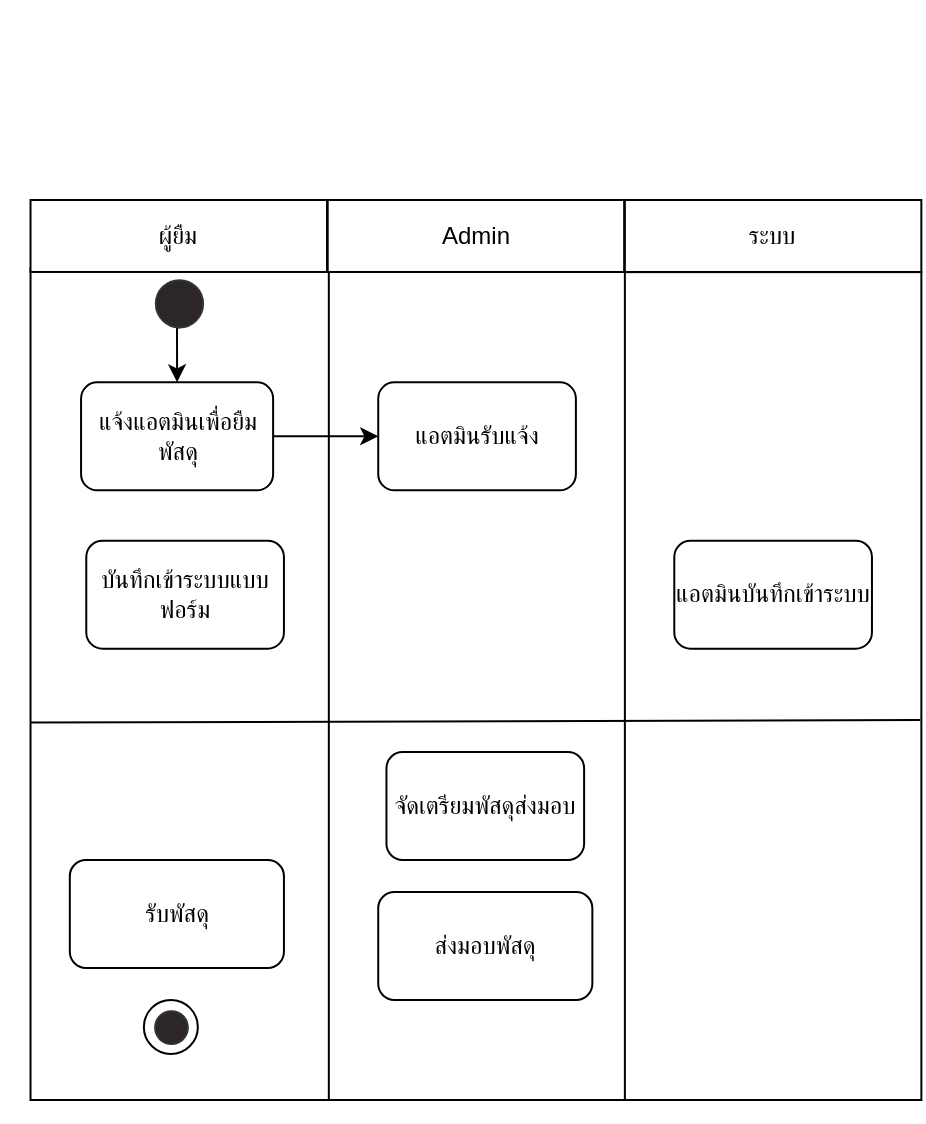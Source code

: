 <mxfile version="25.0.1">
  <diagram id="prtHgNgQTEPvFCAcTncT" name="Page-1">
    <mxGraphModel dx="678" dy="429" grid="1" gridSize="10" guides="1" tooltips="1" connect="1" arrows="1" fold="1" page="1" pageScale="1" pageWidth="827" pageHeight="1169" math="0" shadow="0">
      <root>
        <mxCell id="0" />
        <mxCell id="1" parent="0" />
        <mxCell id="q7ZRlwXWSosexZtV8L_0-35" value="" style="group" vertex="1" connectable="0" parent="1">
          <mxGeometry x="220" y="140" width="460.684" height="480.886" as="geometry" />
        </mxCell>
        <mxCell id="q7ZRlwXWSosexZtV8L_0-21" value="" style="group;rotation=0;" vertex="1" connectable="0" parent="q7ZRlwXWSosexZtV8L_0-35">
          <mxGeometry x="20" y="-80" width="440.684" height="560" as="geometry" />
        </mxCell>
        <mxCell id="q7ZRlwXWSosexZtV8L_0-29" value="" style="group;rotation=0;" vertex="1" connectable="0" parent="q7ZRlwXWSosexZtV8L_0-21">
          <mxGeometry x="5.264" y="110.886" width="435.42" height="449.114" as="geometry" />
        </mxCell>
        <mxCell id="q7ZRlwXWSosexZtV8L_0-16" value="บันทึกในแบบฟอร์มกระดาษ" style="rounded=1;whiteSpace=wrap;html=1;rotation=0;" vertex="1" parent="q7ZRlwXWSosexZtV8L_0-29">
          <mxGeometry x="26.318" y="159.341" width="92.926" height="50.204" as="geometry" />
        </mxCell>
        <mxCell id="q7ZRlwXWSosexZtV8L_0-28" value="" style="group;rotation=0;" vertex="1" connectable="0" parent="q7ZRlwXWSosexZtV8L_0-29">
          <mxGeometry x="-10" y="-10.89" width="445.42" height="460.004" as="geometry" />
        </mxCell>
        <mxCell id="q7ZRlwXWSosexZtV8L_0-2" value="" style="rounded=0;whiteSpace=wrap;html=1;rotation=0;" vertex="1" parent="q7ZRlwXWSosexZtV8L_0-28">
          <mxGeometry y="34.07" width="150" height="415.93" as="geometry" />
        </mxCell>
        <mxCell id="q7ZRlwXWSosexZtV8L_0-6" value="" style="rounded=0;whiteSpace=wrap;html=1;rotation=0;" vertex="1" parent="q7ZRlwXWSosexZtV8L_0-28">
          <mxGeometry x="149.15" y="35.99" width="148.25" height="414.01" as="geometry" />
        </mxCell>
        <mxCell id="q7ZRlwXWSosexZtV8L_0-34" style="edgeStyle=orthogonalEdgeStyle;rounded=0;orthogonalLoop=1;jettySize=auto;html=1;" edge="1" parent="q7ZRlwXWSosexZtV8L_0-28" source="q7ZRlwXWSosexZtV8L_0-5" target="q7ZRlwXWSosexZtV8L_0-13">
          <mxGeometry relative="1" as="geometry" />
        </mxCell>
        <mxCell id="q7ZRlwXWSosexZtV8L_0-5" value="แจ้งแอตมินเพื่อยืมพัสดุ" style="rounded=1;whiteSpace=wrap;html=1;rotation=0;" vertex="1" parent="q7ZRlwXWSosexZtV8L_0-28">
          <mxGeometry x="25.269" y="91.184" width="96.023" height="53.989" as="geometry" />
        </mxCell>
        <mxCell id="q7ZRlwXWSosexZtV8L_0-8" value="ผู้ยืม" style="rounded=0;whiteSpace=wrap;html=1;rotation=0;" vertex="1" parent="q7ZRlwXWSosexZtV8L_0-28">
          <mxGeometry width="148.247" height="35.991" as="geometry" />
        </mxCell>
        <mxCell id="q7ZRlwXWSosexZtV8L_0-9" value="Admin" style="rounded=0;whiteSpace=wrap;html=1;rotation=0;" vertex="1" parent="q7ZRlwXWSosexZtV8L_0-28">
          <mxGeometry x="148.584" width="148.247" height="35.991" as="geometry" />
        </mxCell>
        <mxCell id="q7ZRlwXWSosexZtV8L_0-10" value="ระบบ" style="rounded=0;whiteSpace=wrap;html=1;rotation=0;" vertex="1" parent="q7ZRlwXWSosexZtV8L_0-28">
          <mxGeometry x="297.167" width="148.247" height="35.991" as="geometry" />
        </mxCell>
        <mxCell id="q7ZRlwXWSosexZtV8L_0-12" value="" style="rounded=0;whiteSpace=wrap;html=1;rotation=0;" vertex="1" parent="q7ZRlwXWSosexZtV8L_0-28">
          <mxGeometry x="297.17" y="36.07" width="148.25" height="413.93" as="geometry" />
        </mxCell>
        <mxCell id="q7ZRlwXWSosexZtV8L_0-13" value="แอตมินรับแจ้ง" style="rounded=1;whiteSpace=wrap;html=1;rotation=0;" vertex="1" parent="q7ZRlwXWSosexZtV8L_0-28">
          <mxGeometry x="173.853" y="91.184" width="98.831" height="53.987" as="geometry" />
        </mxCell>
        <mxCell id="q7ZRlwXWSosexZtV8L_0-14" value="แอตมินบันทึกเข้าระบบ" style="rounded=1;whiteSpace=wrap;html=1;rotation=0;" vertex="1" parent="q7ZRlwXWSosexZtV8L_0-28">
          <mxGeometry x="321.882" y="170.35" width="98.831" height="53.987" as="geometry" />
        </mxCell>
        <mxCell id="q7ZRlwXWSosexZtV8L_0-19" value="จัดเตรียมพัสดุส่งมอบ" style="rounded=1;whiteSpace=wrap;html=1;rotation=0;" vertex="1" parent="q7ZRlwXWSosexZtV8L_0-28">
          <mxGeometry x="177.965" y="276.024" width="98.831" height="53.987" as="geometry" />
        </mxCell>
        <mxCell id="q7ZRlwXWSosexZtV8L_0-20" value="ส่งมอบพัสดุ" style="rounded=1;whiteSpace=wrap;html=1;rotation=0;" vertex="1" parent="q7ZRlwXWSosexZtV8L_0-28">
          <mxGeometry x="173.849" y="346.018" width="107.067" height="53.987" as="geometry" />
        </mxCell>
        <mxCell id="q7ZRlwXWSosexZtV8L_0-32" style="edgeStyle=orthogonalEdgeStyle;rounded=0;orthogonalLoop=1;jettySize=auto;html=1;exitX=0.5;exitY=1;exitDx=0;exitDy=0;entryX=0.5;entryY=0;entryDx=0;entryDy=0;" edge="1" parent="q7ZRlwXWSosexZtV8L_0-28" source="q7ZRlwXWSosexZtV8L_0-11" target="q7ZRlwXWSosexZtV8L_0-5">
          <mxGeometry relative="1" as="geometry" />
        </mxCell>
        <mxCell id="q7ZRlwXWSosexZtV8L_0-11" value="" style="ellipse;whiteSpace=wrap;html=1;aspect=fixed;strokeColor=#333333;fillColor=#2c2626;rotation=0;" vertex="1" parent="q7ZRlwXWSosexZtV8L_0-28">
          <mxGeometry x="62.668" y="40.081" width="23.619" height="23.619" as="geometry" />
        </mxCell>
        <mxCell id="q7ZRlwXWSosexZtV8L_0-22" value="รับพัสดุ" style="rounded=1;whiteSpace=wrap;html=1;rotation=0;" vertex="1" parent="q7ZRlwXWSosexZtV8L_0-28">
          <mxGeometry x="19.639" y="330.008" width="107.067" height="53.987" as="geometry" />
        </mxCell>
        <mxCell id="q7ZRlwXWSosexZtV8L_0-36" value="บันทึกเข้าระบบแบบฟอร์ม" style="rounded=1;whiteSpace=wrap;html=1;rotation=0;" vertex="1" parent="q7ZRlwXWSosexZtV8L_0-28">
          <mxGeometry x="27.874" y="170.346" width="98.831" height="53.987" as="geometry" />
        </mxCell>
        <mxCell id="q7ZRlwXWSosexZtV8L_0-39" value="" style="group" vertex="1" connectable="0" parent="q7ZRlwXWSosexZtV8L_0-28">
          <mxGeometry x="56.666" y="400.004" width="26.99" height="26.99" as="geometry" />
        </mxCell>
        <mxCell id="q7ZRlwXWSosexZtV8L_0-38" value="" style="ellipse;whiteSpace=wrap;html=1;aspect=fixed;" vertex="1" parent="q7ZRlwXWSosexZtV8L_0-39">
          <mxGeometry width="26.99" height="26.99" as="geometry" />
        </mxCell>
        <mxCell id="q7ZRlwXWSosexZtV8L_0-37" value="" style="ellipse;whiteSpace=wrap;html=1;aspect=fixed;strokeColor=#333333;fillColor=#2c2626;rotation=0;" vertex="1" parent="q7ZRlwXWSosexZtV8L_0-39">
          <mxGeometry x="5.62" y="5.62" width="16.38" height="16.38" as="geometry" />
        </mxCell>
        <mxCell id="q7ZRlwXWSosexZtV8L_0-40" value="" style="endArrow=none;html=1;rounded=0;exitX=-0.001;exitY=0.491;exitDx=0;exitDy=0;exitPerimeter=0;" edge="1" parent="q7ZRlwXWSosexZtV8L_0-28">
          <mxGeometry width="50" height="50" relative="1" as="geometry">
            <mxPoint x="-8.527e-14" y="261.292" as="sourcePoint" />
            <mxPoint x="444.886" y="260.004" as="targetPoint" />
          </mxGeometry>
        </mxCell>
      </root>
    </mxGraphModel>
  </diagram>
</mxfile>
